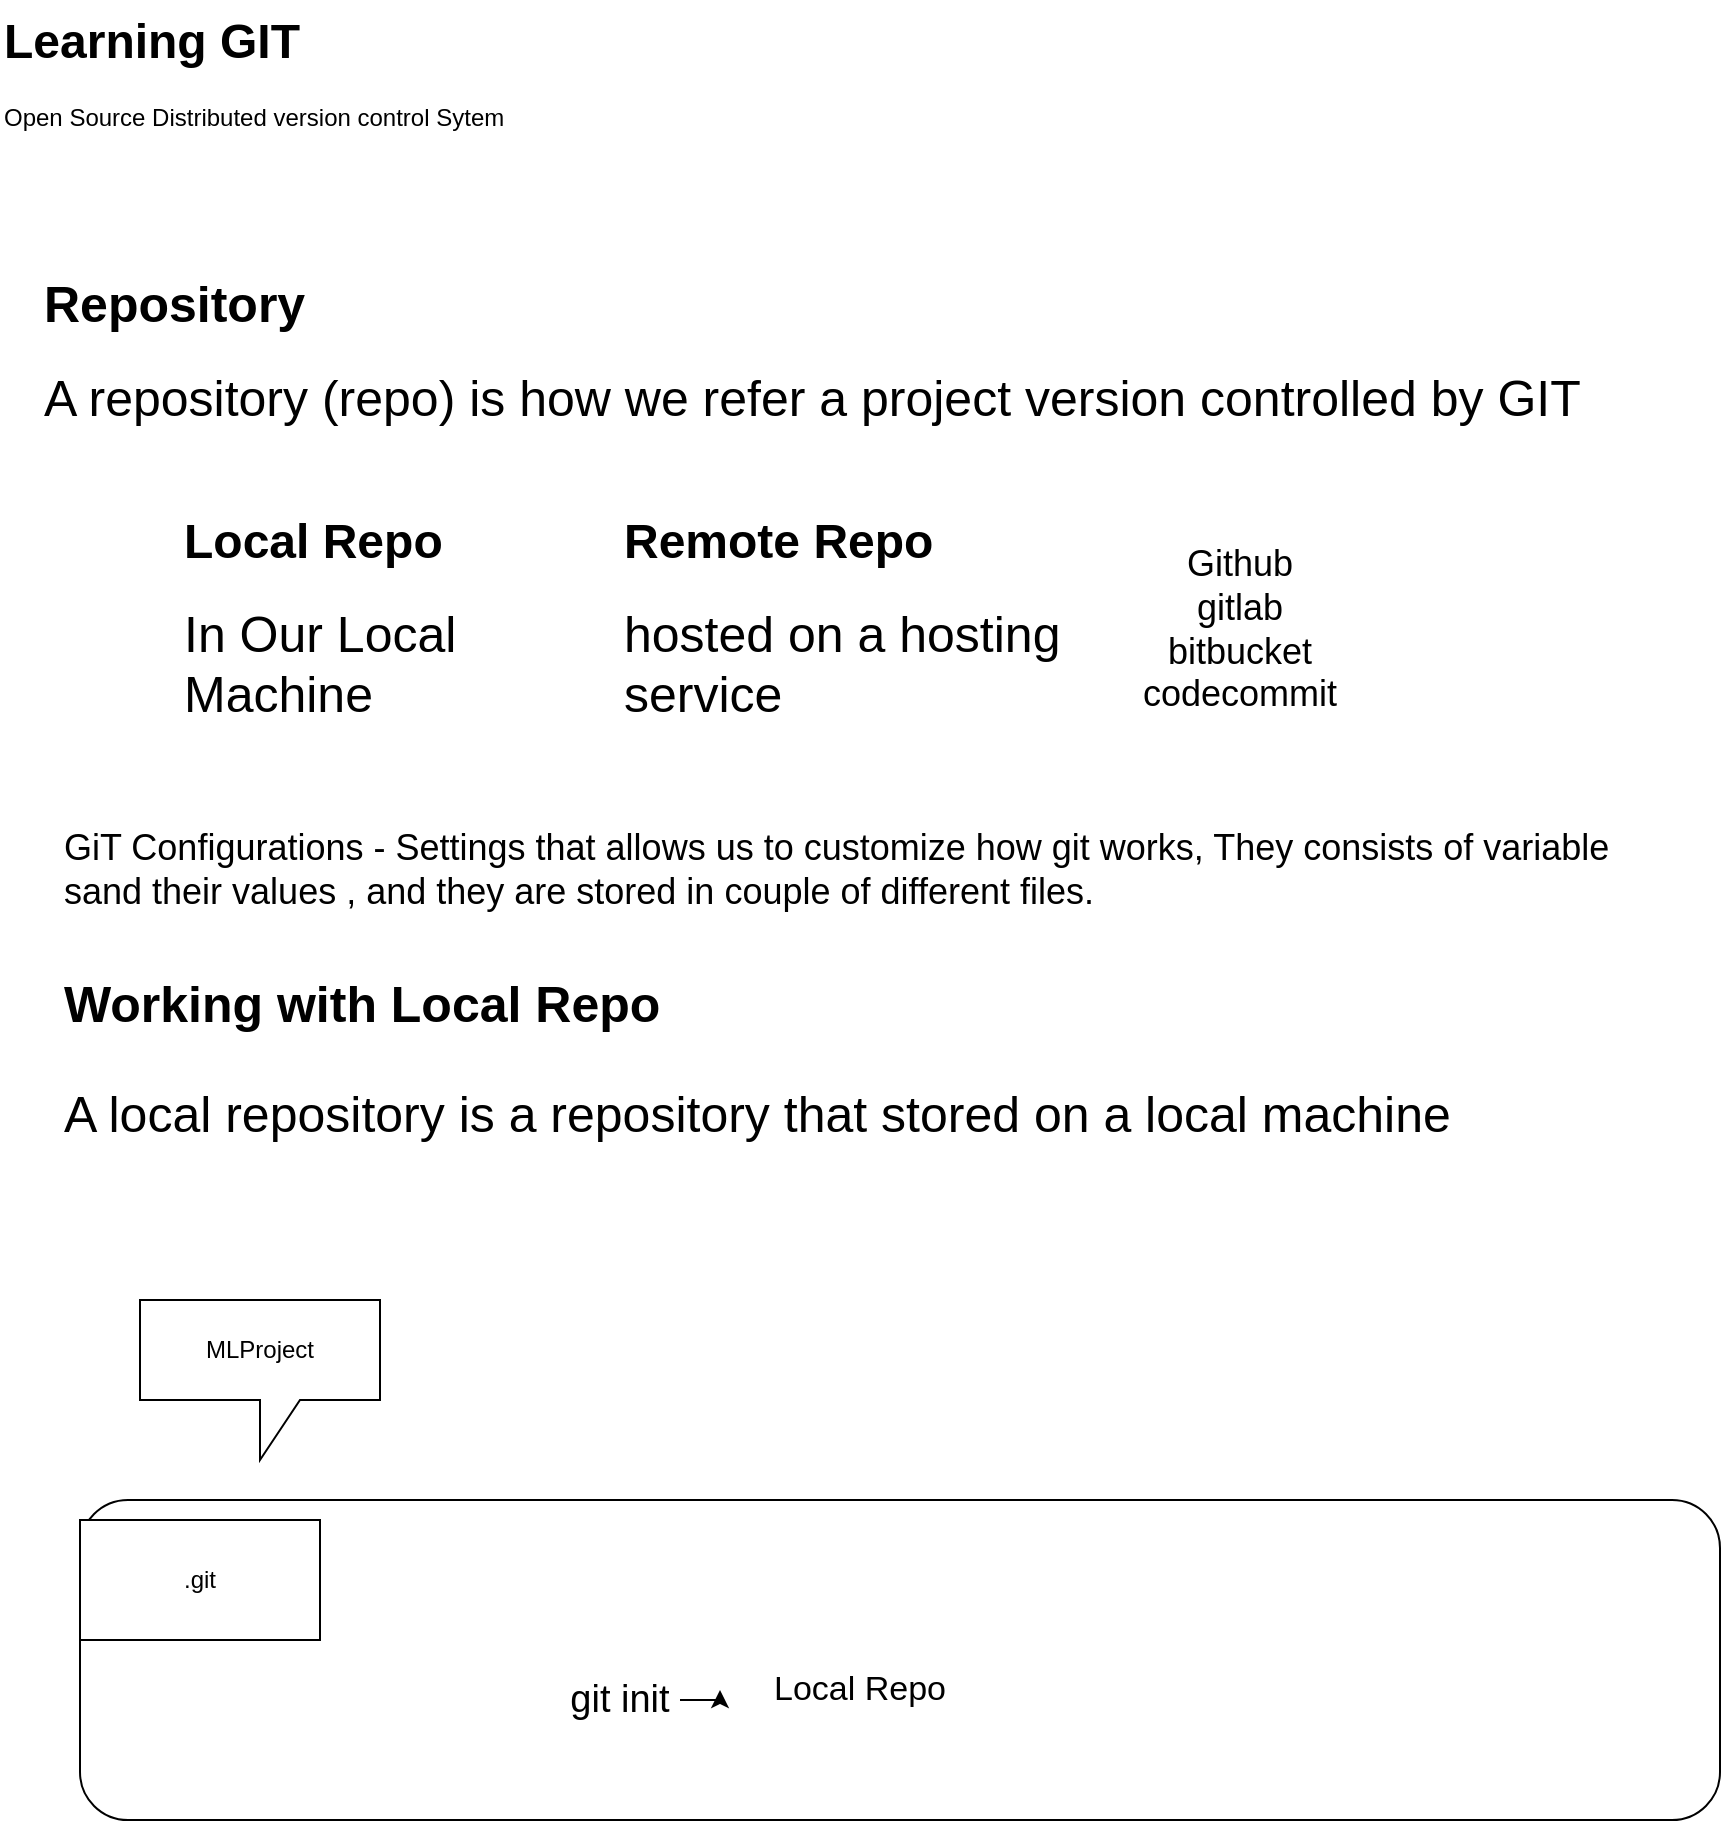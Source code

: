 <mxfile version="24.4.4" type="github" pages="2">
  <diagram name="Page-1" id="cVwKLgfyHr3RPONvM4s9">
    <mxGraphModel dx="1735" dy="1167" grid="1" gridSize="10" guides="1" tooltips="1" connect="1" arrows="1" fold="1" page="1" pageScale="1" pageWidth="850" pageHeight="1100" math="0" shadow="0">
      <root>
        <mxCell id="0" />
        <mxCell id="1" parent="0" />
        <mxCell id="AHdn5EP3jyd2EPN338Kd-1" value="&lt;h1 style=&quot;margin-top: 0px;&quot;&gt;Learning GIT&lt;br&gt;&lt;/h1&gt;&lt;p&gt;Open Source Distributed version control Sytem&lt;br&gt;&lt;/p&gt;" style="text;html=1;whiteSpace=wrap;overflow=hidden;rounded=0;" vertex="1" parent="1">
          <mxGeometry x="10" y="20" width="730" height="120" as="geometry" />
        </mxCell>
        <mxCell id="AHdn5EP3jyd2EPN338Kd-2" value="&lt;h1 style=&quot;margin-top: 0px; font-size: 25px;&quot;&gt;Repository&lt;/h1&gt;&lt;div style=&quot;font-size: 25px;&quot;&gt;&lt;font style=&quot;font-size: 25px;&quot;&gt;A repository (repo) is how we refer a project version controlled by GIT&lt;/font&gt;&lt;br&gt;&lt;/div&gt;" style="text;html=1;whiteSpace=wrap;overflow=hidden;rounded=0;" vertex="1" parent="1">
          <mxGeometry x="30" y="150" width="790" height="120" as="geometry" />
        </mxCell>
        <mxCell id="AHdn5EP3jyd2EPN338Kd-4" value="&lt;h1 style=&quot;margin-top: 0px;&quot;&gt;Local Repo&lt;br&gt;&lt;/h1&gt;&lt;font style=&quot;font-size: 25px;&quot;&gt;In Our Local Machine&lt;/font&gt;" style="text;html=1;whiteSpace=wrap;overflow=hidden;rounded=0;" vertex="1" parent="1">
          <mxGeometry x="100" y="270" width="180" height="120" as="geometry" />
        </mxCell>
        <mxCell id="AHdn5EP3jyd2EPN338Kd-6" value="&lt;h1 style=&quot;margin-top: 0px;&quot;&gt;Remote Repo&lt;br&gt;&lt;/h1&gt;&lt;font style=&quot;font-size: 25px;&quot;&gt;hosted on a hosting service&lt;br&gt;&lt;/font&gt;" style="text;whiteSpace=wrap;html=1;" vertex="1" parent="1">
          <mxGeometry x="320" y="270" width="270" height="100" as="geometry" />
        </mxCell>
        <mxCell id="AHdn5EP3jyd2EPN338Kd-7" value="&lt;div&gt;&lt;font style=&quot;font-size: 18px;&quot;&gt;Github&lt;/font&gt;&lt;/div&gt;&lt;div&gt;&lt;font style=&quot;font-size: 18px;&quot;&gt;gitlab&lt;/font&gt;&lt;/div&gt;&lt;div&gt;&lt;font style=&quot;font-size: 18px;&quot;&gt;bitbucket&lt;/font&gt;&lt;/div&gt;&lt;div&gt;&lt;font style=&quot;font-size: 18px;&quot;&gt;codecommit&lt;br&gt;&lt;/font&gt;&lt;/div&gt;" style="text;html=1;align=center;verticalAlign=middle;whiteSpace=wrap;rounded=0;" vertex="1" parent="1">
          <mxGeometry x="600" y="320" width="60" height="30" as="geometry" />
        </mxCell>
        <mxCell id="AHdn5EP3jyd2EPN338Kd-8" value="&lt;h1 style=&quot;margin-top: 0px; font-size: 25px;&quot;&gt;Working with Local Repo&lt;font style=&quot;font-size: 25px;&quot;&gt;&lt;br&gt;&lt;/font&gt;&lt;/h1&gt;&lt;p style=&quot;font-size: 25px;&quot;&gt;&lt;font style=&quot;font-size: 25px;&quot;&gt;A local repository is a repository that stored on a local machine&lt;/font&gt;&lt;br&gt;&lt;/p&gt;" style="text;html=1;whiteSpace=wrap;overflow=hidden;rounded=0;" vertex="1" parent="1">
          <mxGeometry x="40" y="500" width="770" height="120" as="geometry" />
        </mxCell>
        <mxCell id="AHdn5EP3jyd2EPN338Kd-9" value="&lt;div style=&quot;font-size: 13px;&quot; align=&quot;left&quot;&gt;&lt;font style=&quot;font-size: 18px;&quot;&gt;GiT Configurations - Settings that allows us to customize how git works, They consists of variable sand their values , and they are stored in couple of different files.&lt;br&gt;&lt;/font&gt;&lt;/div&gt;" style="text;html=1;align=left;verticalAlign=middle;whiteSpace=wrap;rounded=0;" vertex="1" parent="1">
          <mxGeometry x="40" y="440" width="800" height="30" as="geometry" />
        </mxCell>
        <mxCell id="AHdn5EP3jyd2EPN338Kd-10" value="" style="rounded=1;whiteSpace=wrap;html=1;" vertex="1" parent="1">
          <mxGeometry x="50" y="770" width="820" height="160" as="geometry" />
        </mxCell>
        <mxCell id="AHdn5EP3jyd2EPN338Kd-11" value="&lt;font style=&quot;font-size: 17px;&quot;&gt;Local Repo&lt;/font&gt;" style="text;html=1;align=center;verticalAlign=middle;whiteSpace=wrap;rounded=0;" vertex="1" parent="1">
          <mxGeometry x="365" y="850" width="150" height="30" as="geometry" />
        </mxCell>
        <mxCell id="AHdn5EP3jyd2EPN338Kd-12" value=".git" style="rounded=0;whiteSpace=wrap;html=1;" vertex="1" parent="1">
          <mxGeometry x="50" y="780" width="120" height="60" as="geometry" />
        </mxCell>
        <mxCell id="AHdn5EP3jyd2EPN338Kd-13" value="MLProject" style="shape=callout;whiteSpace=wrap;html=1;perimeter=calloutPerimeter;" vertex="1" parent="1">
          <mxGeometry x="80" y="670" width="120" height="80" as="geometry" />
        </mxCell>
        <mxCell id="AHdn5EP3jyd2EPN338Kd-17" style="edgeStyle=orthogonalEdgeStyle;rounded=0;orthogonalLoop=1;jettySize=auto;html=1;exitX=1;exitY=0.5;exitDx=0;exitDy=0;" edge="1" parent="1" source="AHdn5EP3jyd2EPN338Kd-14" target="AHdn5EP3jyd2EPN338Kd-11">
          <mxGeometry relative="1" as="geometry" />
        </mxCell>
        <mxCell id="AHdn5EP3jyd2EPN338Kd-14" value="&lt;font style=&quot;font-size: 19px;&quot;&gt;git init&lt;/font&gt;" style="text;html=1;align=center;verticalAlign=middle;whiteSpace=wrap;rounded=0;" vertex="1" parent="1">
          <mxGeometry x="290" y="850" width="60" height="40" as="geometry" />
        </mxCell>
      </root>
    </mxGraphModel>
  </diagram>
  <diagram id="MicMQ77vYMq2K7jY_swo" name="Page-2">
    <mxGraphModel dx="954" dy="642" grid="1" gridSize="10" guides="1" tooltips="1" connect="1" arrows="1" fold="1" page="1" pageScale="1" pageWidth="850" pageHeight="1100" math="0" shadow="0">
      <root>
        <mxCell id="0" />
        <mxCell id="1" parent="0" />
        <mxCell id="Bjpb8uUmnkVYt1hTqKG9-1" value="Project Directory - mlproject" style="swimlane;whiteSpace=wrap;html=1;fillColor=#CCFF99;" vertex="1" parent="1">
          <mxGeometry x="40" y="180" width="770" height="260" as="geometry" />
        </mxCell>
        <mxCell id="Bjpb8uUmnkVYt1hTqKG9-2" value="Working Directory" style="swimlane;whiteSpace=wrap;html=1;" vertex="1" parent="Bjpb8uUmnkVYt1hTqKG9-1">
          <mxGeometry x="40" y="40" width="320" height="200" as="geometry" />
        </mxCell>
        <mxCell id="Bjpb8uUmnkVYt1hTqKG9-4" value="v1.py" style="shape=note;whiteSpace=wrap;html=1;backgroundOutline=1;darkOpacity=0.05;" vertex="1" parent="Bjpb8uUmnkVYt1hTqKG9-2">
          <mxGeometry x="20" y="40" width="60" height="80" as="geometry" />
        </mxCell>
        <mxCell id="Bjpb8uUmnkVYt1hTqKG9-5" value="v2.py" style="shape=note;whiteSpace=wrap;html=1;backgroundOutline=1;darkOpacity=0.05;" vertex="1" parent="Bjpb8uUmnkVYt1hTqKG9-2">
          <mxGeometry x="100" y="40" width="60" height="80" as="geometry" />
        </mxCell>
        <mxCell id="Bjpb8uUmnkVYt1hTqKG9-6" value="&lt;div&gt;v3&lt;/div&gt;&lt;div&gt;.py&lt;/div&gt;" style="shape=note;whiteSpace=wrap;html=1;backgroundOutline=1;darkOpacity=0.05;" vertex="1" parent="Bjpb8uUmnkVYt1hTqKG9-2">
          <mxGeometry x="180" y="40" width="60" height="80" as="geometry" />
        </mxCell>
        <mxCell id="Bjpb8uUmnkVYt1hTqKG9-12" value="untracked file" style="text;html=1;align=center;verticalAlign=middle;whiteSpace=wrap;rounded=0;" vertex="1" parent="Bjpb8uUmnkVYt1hTqKG9-2">
          <mxGeometry x="20" y="140" width="60" height="30" as="geometry" />
        </mxCell>
        <mxCell id="Bjpb8uUmnkVYt1hTqKG9-3" value="Local Repo (.git)" style="swimlane;whiteSpace=wrap;html=1;" vertex="1" parent="Bjpb8uUmnkVYt1hTqKG9-1">
          <mxGeometry x="400" y="40" width="320" height="200" as="geometry" />
        </mxCell>
        <mxCell id="Bjpb8uUmnkVYt1hTqKG9-7" value="Staging Area" style="swimlane;whiteSpace=wrap;html=1;startSize=23;" vertex="1" parent="Bjpb8uUmnkVYt1hTqKG9-3">
          <mxGeometry x="10" y="40" width="140" height="150" as="geometry" />
        </mxCell>
        <mxCell id="Bjpb8uUmnkVYt1hTqKG9-14" value="v1.py" style="shape=note;whiteSpace=wrap;html=1;backgroundOutline=1;darkOpacity=0.05;" vertex="1" parent="Bjpb8uUmnkVYt1hTqKG9-7">
          <mxGeometry x="40" y="35" width="60" height="75" as="geometry" />
        </mxCell>
        <mxCell id="Bjpb8uUmnkVYt1hTqKG9-18" style="edgeStyle=orthogonalEdgeStyle;rounded=0;orthogonalLoop=1;jettySize=auto;html=1;exitX=0.5;exitY=1;exitDx=0;exitDy=0;exitPerimeter=0;entryX=0.65;entryY=1.08;entryDx=0;entryDy=0;entryPerimeter=0;" edge="1" parent="Bjpb8uUmnkVYt1hTqKG9-7" source="Bjpb8uUmnkVYt1hTqKG9-14" target="Bjpb8uUmnkVYt1hTqKG9-14">
          <mxGeometry relative="1" as="geometry" />
        </mxCell>
        <mxCell id="Bjpb8uUmnkVYt1hTqKG9-8" value="Commit History" style="swimlane;whiteSpace=wrap;html=1;startSize=23;" vertex="1" parent="Bjpb8uUmnkVYt1hTqKG9-3">
          <mxGeometry x="170" y="40" width="140" height="150" as="geometry" />
        </mxCell>
        <mxCell id="Bjpb8uUmnkVYt1hTqKG9-17" value="&lt;font style=&quot;font-size: 16px;&quot;&gt;v1 - e7f27b6&lt;/font&gt;" style="ellipse;whiteSpace=wrap;html=1;fillColor=#CCFFE6;" vertex="1" parent="Bjpb8uUmnkVYt1hTqKG9-8">
          <mxGeometry x="10" y="40" width="120" height="80" as="geometry" />
        </mxCell>
        <mxCell id="Bjpb8uUmnkVYt1hTqKG9-19" style="edgeStyle=orthogonalEdgeStyle;rounded=0;orthogonalLoop=1;jettySize=auto;html=1;entryX=0.5;entryY=1;entryDx=0;entryDy=0;" edge="1" parent="Bjpb8uUmnkVYt1hTqKG9-3" source="Bjpb8uUmnkVYt1hTqKG9-14" target="Bjpb8uUmnkVYt1hTqKG9-17">
          <mxGeometry relative="1" as="geometry" />
        </mxCell>
        <mxCell id="Bjpb8uUmnkVYt1hTqKG9-20" value="git commit" style="edgeLabel;html=1;align=center;verticalAlign=middle;resizable=0;points=[];" vertex="1" connectable="0" parent="Bjpb8uUmnkVYt1hTqKG9-19">
          <mxGeometry x="0.255" y="-1" relative="1" as="geometry">
            <mxPoint as="offset" />
          </mxGeometry>
        </mxCell>
        <mxCell id="Bjpb8uUmnkVYt1hTqKG9-15" style="edgeStyle=orthogonalEdgeStyle;rounded=0;orthogonalLoop=1;jettySize=auto;html=1;entryX=0.5;entryY=1;entryDx=0;entryDy=0;entryPerimeter=0;" edge="1" parent="Bjpb8uUmnkVYt1hTqKG9-1" source="Bjpb8uUmnkVYt1hTqKG9-4" target="Bjpb8uUmnkVYt1hTqKG9-14">
          <mxGeometry relative="1" as="geometry">
            <Array as="points">
              <mxPoint x="90" y="210" />
              <mxPoint x="285" y="210" />
              <mxPoint x="285" y="215" />
              <mxPoint x="480" y="215" />
            </Array>
          </mxGeometry>
        </mxCell>
        <mxCell id="Bjpb8uUmnkVYt1hTqKG9-16" value="&lt;font style=&quot;font-size: 16px;&quot;&gt;git add&lt;/font&gt;" style="edgeLabel;html=1;align=center;verticalAlign=middle;resizable=0;points=[];" vertex="1" connectable="0" parent="Bjpb8uUmnkVYt1hTqKG9-15">
          <mxGeometry x="-0.058" y="-2" relative="1" as="geometry">
            <mxPoint as="offset" />
          </mxGeometry>
        </mxCell>
        <mxCell id="Bjpb8uUmnkVYt1hTqKG9-9" value="&lt;h1 style=&quot;margin-top: 0px; font-size: 25px;&quot;&gt;Working Directory&lt;font style=&quot;font-size: 25px;&quot;&gt;&lt;br&gt;&lt;/font&gt;&lt;/h1&gt;&lt;p style=&quot;font-size: 25px;&quot;&gt;&lt;font style=&quot;font-size: 25px;&quot;&gt;Contains a set of files that represent a version of the project&lt;/font&gt;&lt;br&gt;&lt;/p&gt;" style="text;html=1;whiteSpace=wrap;overflow=hidden;rounded=0;" vertex="1" parent="1">
          <mxGeometry x="50" y="480" width="700" height="120" as="geometry" />
        </mxCell>
        <mxCell id="Bjpb8uUmnkVYt1hTqKG9-10" value="&lt;h1 style=&quot;margin-top: 0px;&quot;&gt;Staging Area&lt;br&gt;&lt;/h1&gt;&lt;p&gt;&lt;font style=&quot;font-size: 17px;&quot;&gt;Draft Area&lt;/font&gt;&lt;br&gt;&lt;/p&gt;" style="text;html=1;whiteSpace=wrap;overflow=hidden;rounded=0;" vertex="1" parent="1">
          <mxGeometry x="50" y="590" width="180" height="120" as="geometry" />
        </mxCell>
        <mxCell id="Bjpb8uUmnkVYt1hTqKG9-11" value="&lt;h1 style=&quot;margin-top: 0px;&quot;&gt;Commit Area&lt;br&gt;&lt;/h1&gt;&lt;p style=&quot;font-size: 17px;&quot;&gt;&lt;font style=&quot;font-size: 17px;&quot;&gt;A commit is one version of a project&lt;/font&gt;&lt;/p&gt;&lt;p style=&quot;font-size: 17px;&quot;&gt;&lt;font style=&quot;font-size: 17px;&quot;&gt;hash id (40 characters)&lt;/font&gt;&lt;br&gt;&lt;/p&gt;" style="text;html=1;whiteSpace=wrap;overflow=hidden;rounded=0;" vertex="1" parent="1">
          <mxGeometry x="40" y="680" width="660" height="120" as="geometry" />
        </mxCell>
        <mxCell id="Bjpb8uUmnkVYt1hTqKG9-13" value="&lt;div&gt;- Working directory&lt;/div&gt;&lt;div&gt;- move to staging area&lt;/div&gt;&lt;div&gt;- commit to repository&lt;br&gt;&lt;/div&gt;" style="text;html=1;align=center;verticalAlign=middle;whiteSpace=wrap;rounded=0;" vertex="1" parent="1">
          <mxGeometry x="390" y="470" width="200" height="30" as="geometry" />
        </mxCell>
      </root>
    </mxGraphModel>
  </diagram>
</mxfile>
